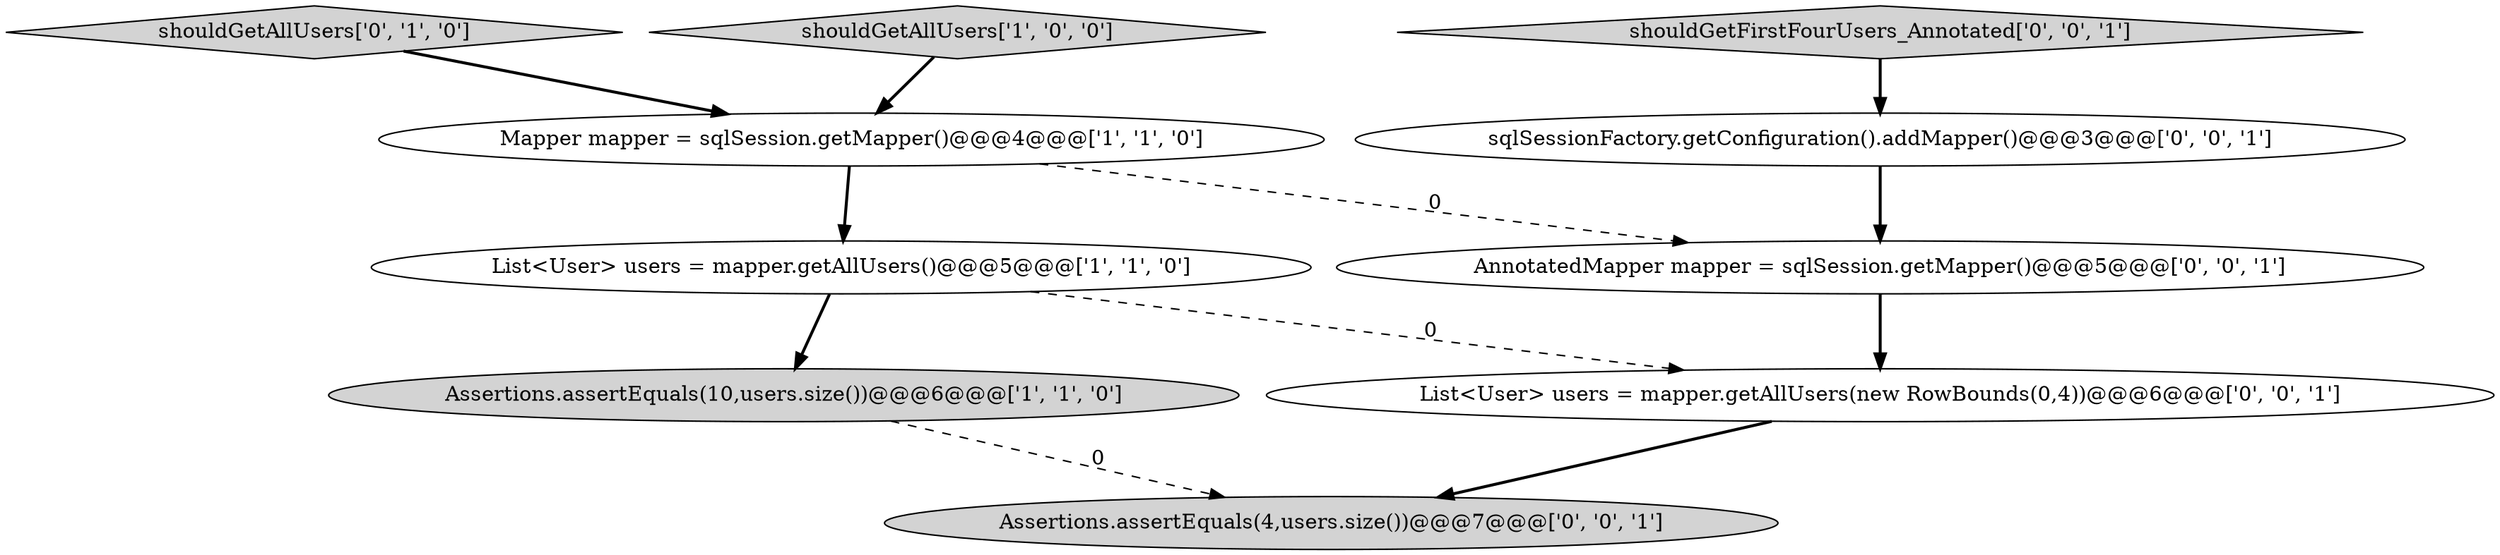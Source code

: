 digraph {
5 [style = filled, label = "sqlSessionFactory.getConfiguration().addMapper()@@@3@@@['0', '0', '1']", fillcolor = white, shape = ellipse image = "AAA0AAABBB3BBB"];
2 [style = filled, label = "List<User> users = mapper.getAllUsers()@@@5@@@['1', '1', '0']", fillcolor = white, shape = ellipse image = "AAA0AAABBB1BBB"];
4 [style = filled, label = "shouldGetAllUsers['0', '1', '0']", fillcolor = lightgray, shape = diamond image = "AAA0AAABBB2BBB"];
7 [style = filled, label = "shouldGetFirstFourUsers_Annotated['0', '0', '1']", fillcolor = lightgray, shape = diamond image = "AAA0AAABBB3BBB"];
0 [style = filled, label = "Mapper mapper = sqlSession.getMapper()@@@4@@@['1', '1', '0']", fillcolor = white, shape = ellipse image = "AAA0AAABBB1BBB"];
1 [style = filled, label = "Assertions.assertEquals(10,users.size())@@@6@@@['1', '1', '0']", fillcolor = lightgray, shape = ellipse image = "AAA0AAABBB1BBB"];
8 [style = filled, label = "List<User> users = mapper.getAllUsers(new RowBounds(0,4))@@@6@@@['0', '0', '1']", fillcolor = white, shape = ellipse image = "AAA0AAABBB3BBB"];
9 [style = filled, label = "AnnotatedMapper mapper = sqlSession.getMapper()@@@5@@@['0', '0', '1']", fillcolor = white, shape = ellipse image = "AAA0AAABBB3BBB"];
3 [style = filled, label = "shouldGetAllUsers['1', '0', '0']", fillcolor = lightgray, shape = diamond image = "AAA0AAABBB1BBB"];
6 [style = filled, label = "Assertions.assertEquals(4,users.size())@@@7@@@['0', '0', '1']", fillcolor = lightgray, shape = ellipse image = "AAA0AAABBB3BBB"];
7->5 [style = bold, label=""];
8->6 [style = bold, label=""];
0->9 [style = dashed, label="0"];
5->9 [style = bold, label=""];
9->8 [style = bold, label=""];
2->8 [style = dashed, label="0"];
1->6 [style = dashed, label="0"];
2->1 [style = bold, label=""];
3->0 [style = bold, label=""];
4->0 [style = bold, label=""];
0->2 [style = bold, label=""];
}
